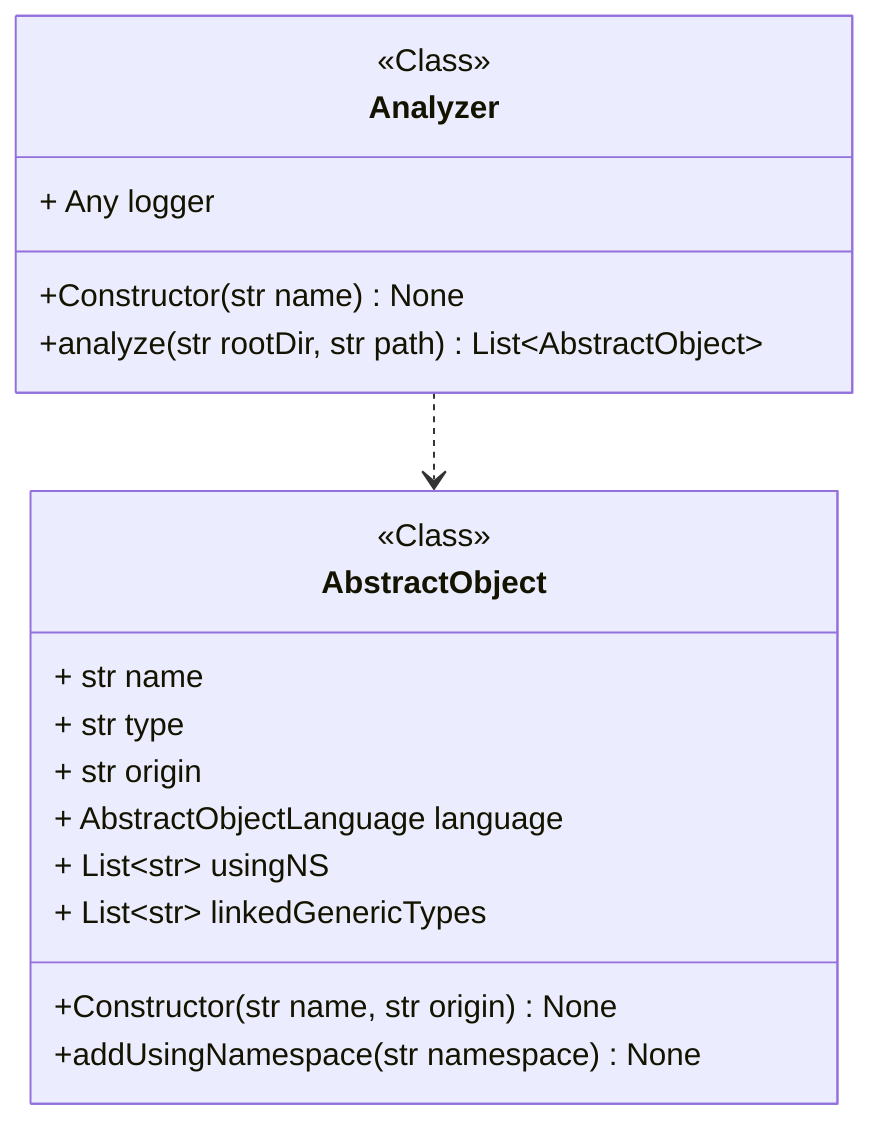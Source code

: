 classDiagram
class Analyzer {
<<Class>>
+ Any logger
+Constructor(str name) None
+analyze(str rootDir, str path) List~AbstractObject~
}
class AbstractObject {
<<Class>>
+ str name
+ str type
+ str origin
+ AbstractObjectLanguage language
+ List~str~ usingNS
+ List~str~ linkedGenericTypes
+Constructor(str name, str origin) None
+addUsingNamespace(str namespace) None
}
link AbstractObject "class££pycodeanalyzer::core::abstraction::objects::AbstractObject"
Analyzer ..> AbstractObject